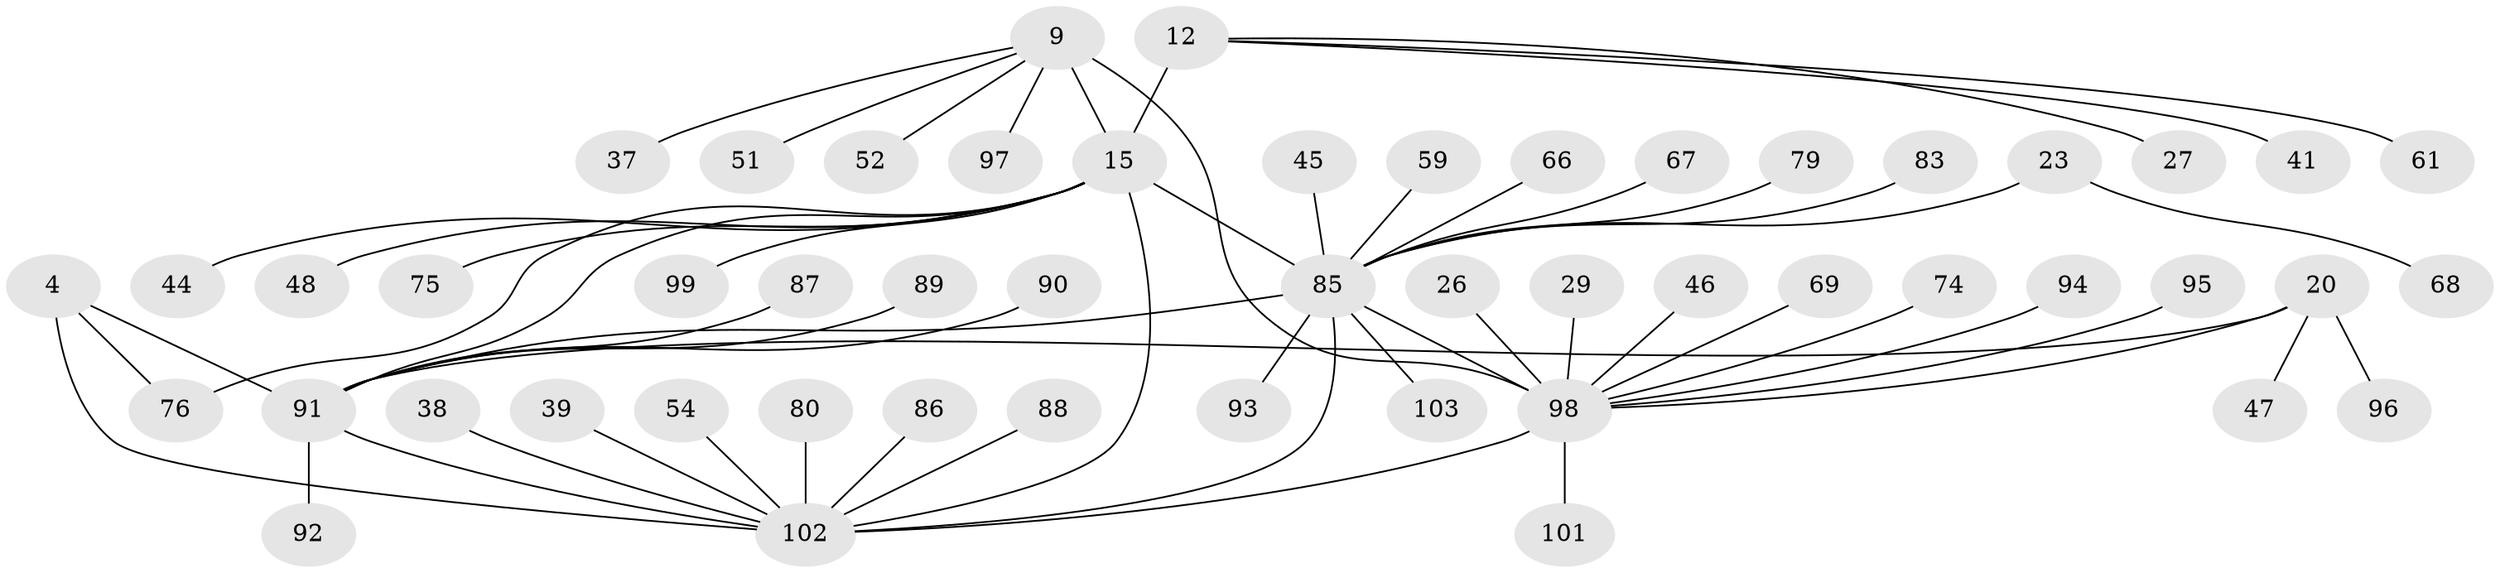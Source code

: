 // original degree distribution, {11: 0.009708737864077669, 6: 0.04854368932038835, 10: 0.019417475728155338, 4: 0.038834951456310676, 13: 0.009708737864077669, 9: 0.038834951456310676, 7: 0.02912621359223301, 8: 0.02912621359223301, 5: 0.019417475728155338, 12: 0.009708737864077669, 1: 0.5436893203883495, 2: 0.1553398058252427, 3: 0.04854368932038835}
// Generated by graph-tools (version 1.1) at 2025/54/03/09/25 04:54:28]
// undirected, 51 vertices, 58 edges
graph export_dot {
graph [start="1"]
  node [color=gray90,style=filled];
  4 [super="+2"];
  9 [super="+6"];
  12 [super="+11"];
  15 [super="+13+14"];
  20 [super="+19"];
  23 [super="+21"];
  26;
  27;
  29;
  37;
  38;
  39;
  41;
  44;
  45;
  46;
  47;
  48;
  51;
  52;
  54;
  59;
  61;
  66 [super="+62"];
  67;
  68 [super="+49"];
  69;
  74;
  75;
  76 [super="+43"];
  79 [super="+77"];
  80 [super="+72"];
  83;
  85 [super="+70+25+24+28"];
  86 [super="+78"];
  87;
  88;
  89;
  90;
  91 [super="+81+84"];
  92;
  93 [super="+53"];
  94;
  95;
  96;
  97 [super="+30"];
  98 [super="+65+10"];
  99;
  101;
  102 [super="+64+100+5"];
  103 [super="+82"];
  4 -- 76;
  4 -- 102 [weight=6];
  4 -- 91;
  9 -- 15;
  9 -- 37;
  9 -- 51;
  9 -- 52;
  9 -- 97;
  9 -- 98 [weight=6];
  12 -- 15 [weight=6];
  12 -- 27;
  12 -- 61;
  12 -- 41;
  15 -- 99;
  15 -- 44;
  15 -- 48;
  15 -- 102 [weight=3];
  15 -- 75;
  15 -- 76;
  15 -- 85;
  15 -- 91 [weight=2];
  20 -- 47;
  20 -- 96;
  20 -- 98;
  20 -- 91 [weight=6];
  23 -- 85 [weight=6];
  23 -- 68;
  26 -- 98;
  29 -- 98;
  38 -- 102;
  39 -- 102;
  45 -- 85;
  46 -- 98;
  54 -- 102;
  59 -- 85;
  66 -- 85;
  67 -- 85;
  69 -- 98;
  74 -- 98;
  79 -- 85;
  80 -- 102;
  83 -- 85;
  85 -- 103;
  85 -- 98 [weight=3];
  85 -- 102 [weight=2];
  85 -- 93;
  85 -- 91;
  86 -- 102;
  87 -- 91;
  88 -- 102;
  89 -- 91;
  90 -- 91;
  91 -- 102;
  91 -- 92;
  94 -- 98;
  95 -- 98;
  98 -- 102 [weight=3];
  98 -- 101;
}
